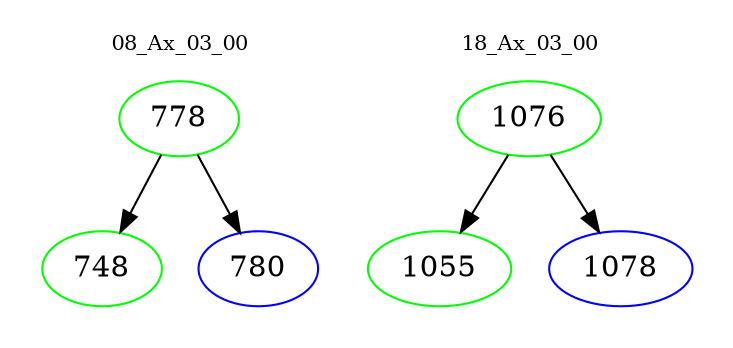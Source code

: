 digraph{
subgraph cluster_0 {
color = white
label = "08_Ax_03_00";
fontsize=10;
T0_778 [label="778", color="green"]
T0_778 -> T0_748 [color="black"]
T0_748 [label="748", color="green"]
T0_778 -> T0_780 [color="black"]
T0_780 [label="780", color="blue"]
}
subgraph cluster_1 {
color = white
label = "18_Ax_03_00";
fontsize=10;
T1_1076 [label="1076", color="green"]
T1_1076 -> T1_1055 [color="black"]
T1_1055 [label="1055", color="green"]
T1_1076 -> T1_1078 [color="black"]
T1_1078 [label="1078", color="blue"]
}
}
